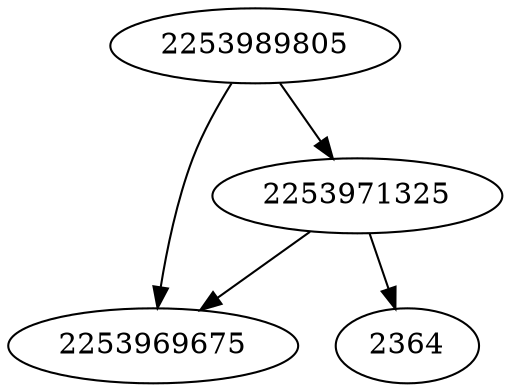 strict digraph  {
2253971325;
2253969675;
2364;
2253989805;
2253971325 -> 2253969675;
2253971325 -> 2364;
2253989805 -> 2253969675;
2253989805 -> 2253971325;
}

